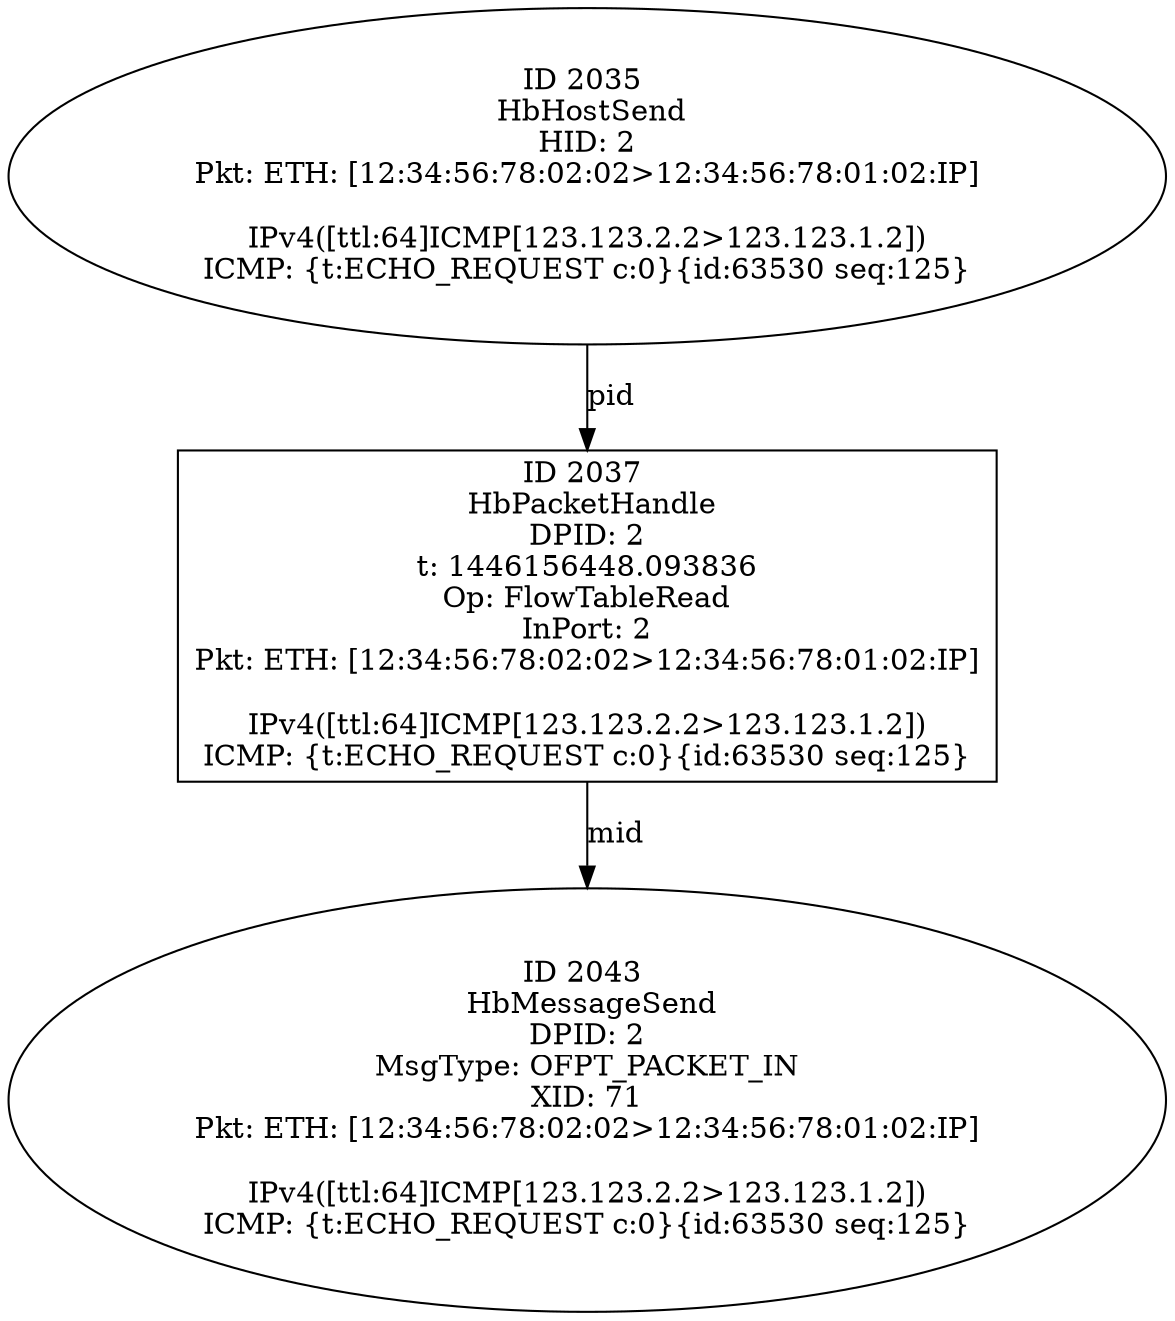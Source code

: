 strict digraph G {
2035 [shape=oval, event=<hb_events.HbHostSend object at 0x10f172fd0>, label="ID 2035 
 HbHostSend
HID: 2
Pkt: ETH: [12:34:56:78:02:02>12:34:56:78:01:02:IP]

IPv4([ttl:64]ICMP[123.123.2.2>123.123.1.2])
ICMP: {t:ECHO_REQUEST c:0}{id:63530 seq:125}"];
2037 [shape=box, event=<hb_events.HbPacketHandle object at 0x10f15c250>, label="ID 2037 
 HbPacketHandle
DPID: 2
t: 1446156448.093836
Op: FlowTableRead
InPort: 2
Pkt: ETH: [12:34:56:78:02:02>12:34:56:78:01:02:IP]

IPv4([ttl:64]ICMP[123.123.2.2>123.123.1.2])
ICMP: {t:ECHO_REQUEST c:0}{id:63530 seq:125}"];
2043 [shape=oval, event=<hb_events.HbMessageSend object at 0x10f15ca10>, label="ID 2043 
 HbMessageSend
DPID: 2
MsgType: OFPT_PACKET_IN
XID: 71
Pkt: ETH: [12:34:56:78:02:02>12:34:56:78:01:02:IP]

IPv4([ttl:64]ICMP[123.123.2.2>123.123.1.2])
ICMP: {t:ECHO_REQUEST c:0}{id:63530 seq:125}"];
2035 -> 2037  [rel=pid, label=pid];
2037 -> 2043  [rel=mid, label=mid];
}
